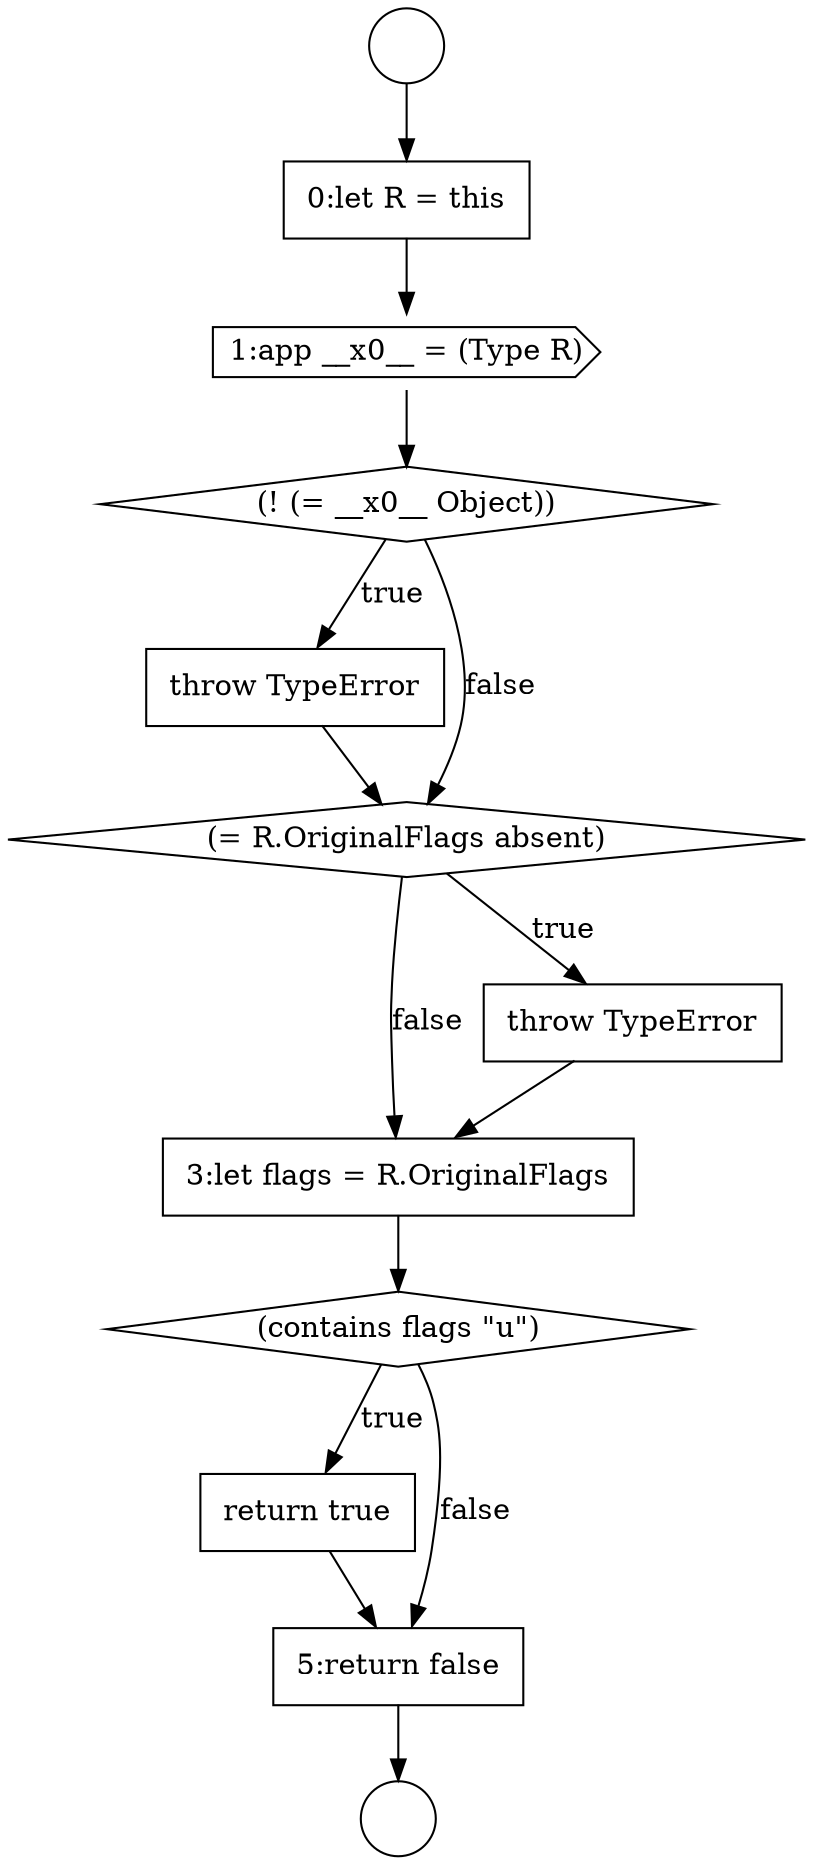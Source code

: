 digraph {
  node13378 [shape=circle label=" " color="black" fillcolor="white" style=filled]
  node13388 [shape=none, margin=0, label=<<font color="black">
    <table border="0" cellborder="1" cellspacing="0" cellpadding="10">
      <tr><td align="left">return true</td></tr>
    </table>
  </font>> color="black" fillcolor="white" style=filled]
  node13382 [shape=diamond, label=<<font color="black">(! (= __x0__ Object))</font>> color="black" fillcolor="white" style=filled]
  node13387 [shape=diamond, label=<<font color="black">(contains flags &quot;u&quot;)</font>> color="black" fillcolor="white" style=filled]
  node13383 [shape=none, margin=0, label=<<font color="black">
    <table border="0" cellborder="1" cellspacing="0" cellpadding="10">
      <tr><td align="left">throw TypeError</td></tr>
    </table>
  </font>> color="black" fillcolor="white" style=filled]
  node13384 [shape=diamond, label=<<font color="black">(= R.OriginalFlags absent)</font>> color="black" fillcolor="white" style=filled]
  node13389 [shape=none, margin=0, label=<<font color="black">
    <table border="0" cellborder="1" cellspacing="0" cellpadding="10">
      <tr><td align="left">5:return false</td></tr>
    </table>
  </font>> color="black" fillcolor="white" style=filled]
  node13381 [shape=cds, label=<<font color="black">1:app __x0__ = (Type R)</font>> color="black" fillcolor="white" style=filled]
  node13386 [shape=none, margin=0, label=<<font color="black">
    <table border="0" cellborder="1" cellspacing="0" cellpadding="10">
      <tr><td align="left">3:let flags = R.OriginalFlags</td></tr>
    </table>
  </font>> color="black" fillcolor="white" style=filled]
  node13379 [shape=circle label=" " color="black" fillcolor="white" style=filled]
  node13380 [shape=none, margin=0, label=<<font color="black">
    <table border="0" cellborder="1" cellspacing="0" cellpadding="10">
      <tr><td align="left">0:let R = this</td></tr>
    </table>
  </font>> color="black" fillcolor="white" style=filled]
  node13385 [shape=none, margin=0, label=<<font color="black">
    <table border="0" cellborder="1" cellspacing="0" cellpadding="10">
      <tr><td align="left">throw TypeError</td></tr>
    </table>
  </font>> color="black" fillcolor="white" style=filled]
  node13383 -> node13384 [ color="black"]
  node13386 -> node13387 [ color="black"]
  node13380 -> node13381 [ color="black"]
  node13387 -> node13388 [label=<<font color="black">true</font>> color="black"]
  node13387 -> node13389 [label=<<font color="black">false</font>> color="black"]
  node13381 -> node13382 [ color="black"]
  node13378 -> node13380 [ color="black"]
  node13385 -> node13386 [ color="black"]
  node13382 -> node13383 [label=<<font color="black">true</font>> color="black"]
  node13382 -> node13384 [label=<<font color="black">false</font>> color="black"]
  node13388 -> node13389 [ color="black"]
  node13389 -> node13379 [ color="black"]
  node13384 -> node13385 [label=<<font color="black">true</font>> color="black"]
  node13384 -> node13386 [label=<<font color="black">false</font>> color="black"]
}
